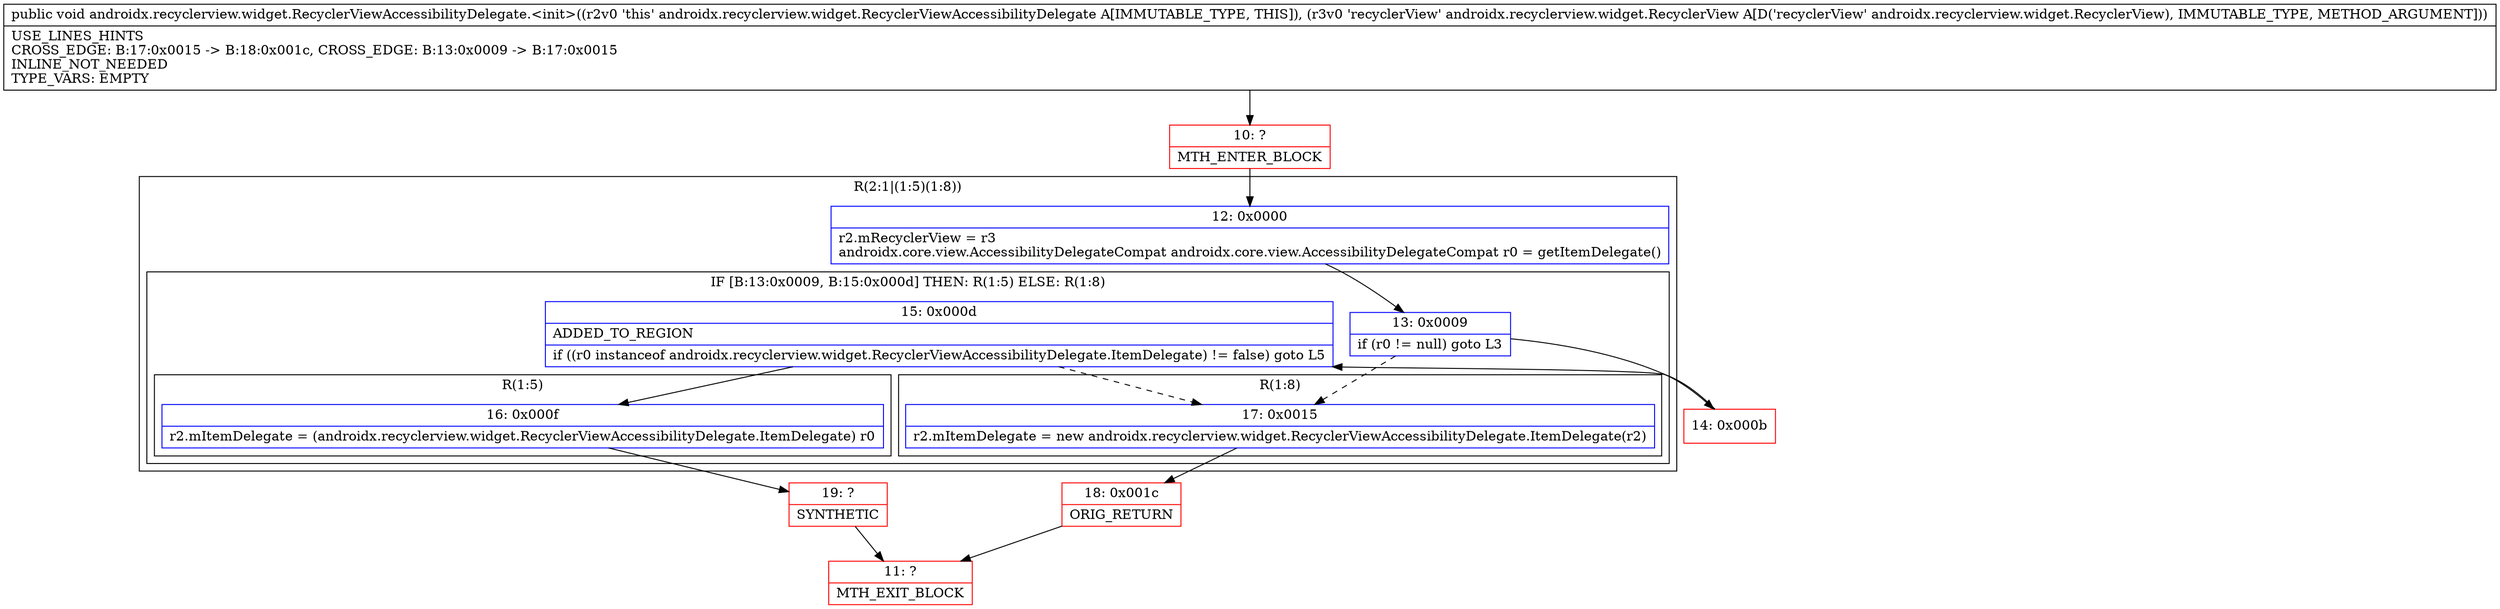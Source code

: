digraph "CFG forandroidx.recyclerview.widget.RecyclerViewAccessibilityDelegate.\<init\>(Landroidx\/recyclerview\/widget\/RecyclerView;)V" {
subgraph cluster_Region_438203873 {
label = "R(2:1|(1:5)(1:8))";
node [shape=record,color=blue];
Node_12 [shape=record,label="{12\:\ 0x0000|r2.mRecyclerView = r3\landroidx.core.view.AccessibilityDelegateCompat androidx.core.view.AccessibilityDelegateCompat r0 = getItemDelegate()\l}"];
subgraph cluster_IfRegion_58485923 {
label = "IF [B:13:0x0009, B:15:0x000d] THEN: R(1:5) ELSE: R(1:8)";
node [shape=record,color=blue];
Node_13 [shape=record,label="{13\:\ 0x0009|if (r0 != null) goto L3\l}"];
Node_15 [shape=record,label="{15\:\ 0x000d|ADDED_TO_REGION\l|if ((r0 instanceof androidx.recyclerview.widget.RecyclerViewAccessibilityDelegate.ItemDelegate) != false) goto L5\l}"];
subgraph cluster_Region_625801274 {
label = "R(1:5)";
node [shape=record,color=blue];
Node_16 [shape=record,label="{16\:\ 0x000f|r2.mItemDelegate = (androidx.recyclerview.widget.RecyclerViewAccessibilityDelegate.ItemDelegate) r0\l}"];
}
subgraph cluster_Region_2025634364 {
label = "R(1:8)";
node [shape=record,color=blue];
Node_17 [shape=record,label="{17\:\ 0x0015|r2.mItemDelegate = new androidx.recyclerview.widget.RecyclerViewAccessibilityDelegate.ItemDelegate(r2)\l}"];
}
}
}
Node_10 [shape=record,color=red,label="{10\:\ ?|MTH_ENTER_BLOCK\l}"];
Node_14 [shape=record,color=red,label="{14\:\ 0x000b}"];
Node_19 [shape=record,color=red,label="{19\:\ ?|SYNTHETIC\l}"];
Node_11 [shape=record,color=red,label="{11\:\ ?|MTH_EXIT_BLOCK\l}"];
Node_18 [shape=record,color=red,label="{18\:\ 0x001c|ORIG_RETURN\l}"];
MethodNode[shape=record,label="{public void androidx.recyclerview.widget.RecyclerViewAccessibilityDelegate.\<init\>((r2v0 'this' androidx.recyclerview.widget.RecyclerViewAccessibilityDelegate A[IMMUTABLE_TYPE, THIS]), (r3v0 'recyclerView' androidx.recyclerview.widget.RecyclerView A[D('recyclerView' androidx.recyclerview.widget.RecyclerView), IMMUTABLE_TYPE, METHOD_ARGUMENT]))  | USE_LINES_HINTS\lCROSS_EDGE: B:17:0x0015 \-\> B:18:0x001c, CROSS_EDGE: B:13:0x0009 \-\> B:17:0x0015\lINLINE_NOT_NEEDED\lTYPE_VARS: EMPTY\l}"];
MethodNode -> Node_10;Node_12 -> Node_13;
Node_13 -> Node_14;
Node_13 -> Node_17[style=dashed];
Node_15 -> Node_16;
Node_15 -> Node_17[style=dashed];
Node_16 -> Node_19;
Node_17 -> Node_18;
Node_10 -> Node_12;
Node_14 -> Node_15;
Node_19 -> Node_11;
Node_18 -> Node_11;
}

